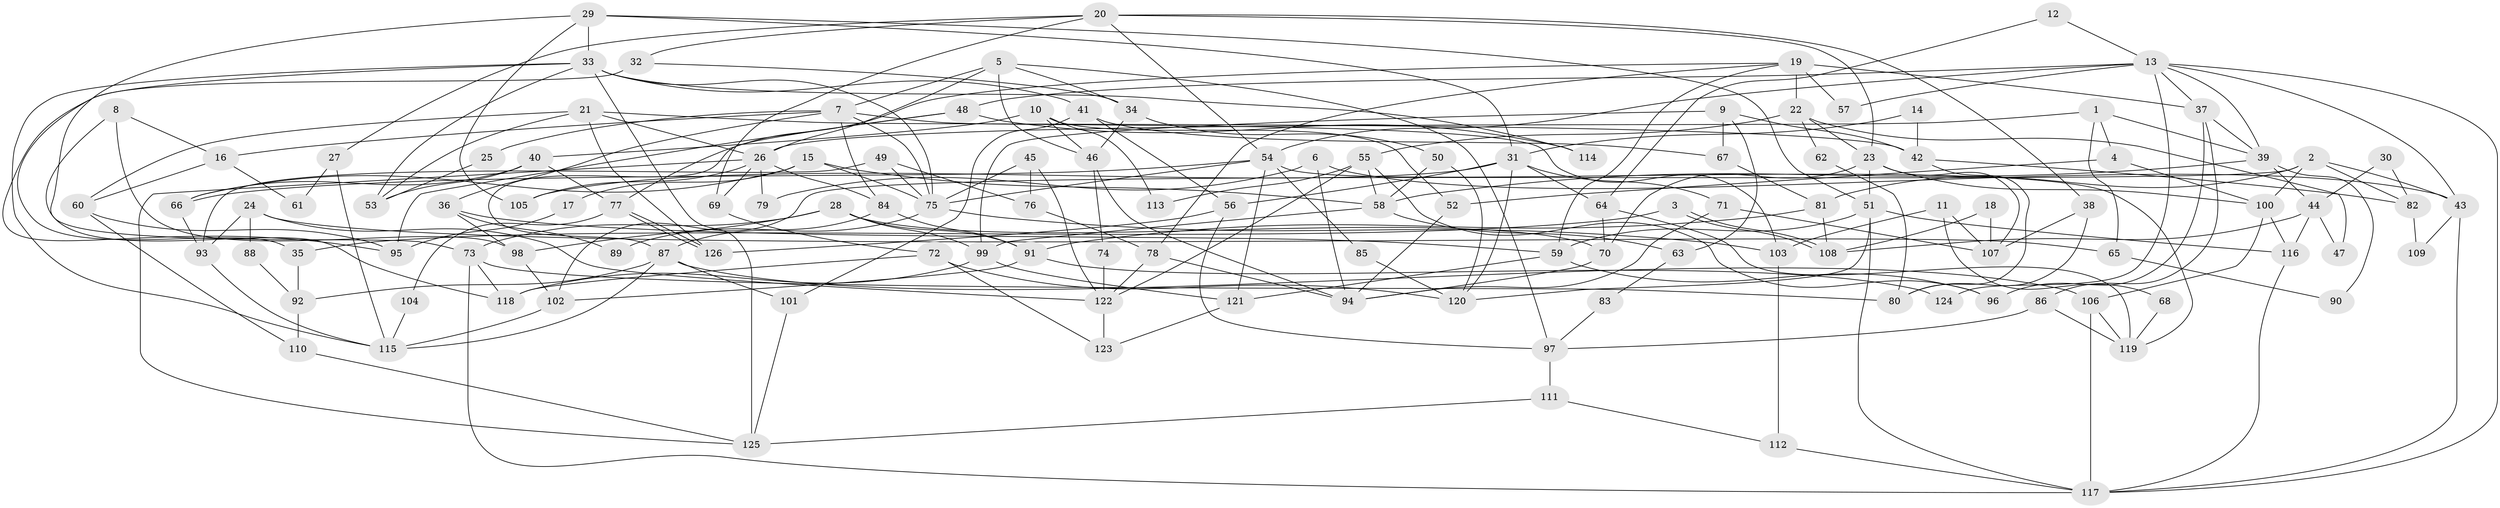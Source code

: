 // coarse degree distribution, {5: 0.0963855421686747, 7: 0.13253012048192772, 3: 0.13253012048192772, 4: 0.18072289156626506, 6: 0.14457831325301204, 2: 0.1927710843373494, 11: 0.024096385542168676, 8: 0.060240963855421686, 9: 0.024096385542168676, 10: 0.012048192771084338}
// Generated by graph-tools (version 1.1) at 2025/52/02/27/25 19:52:08]
// undirected, 126 vertices, 252 edges
graph export_dot {
graph [start="1"]
  node [color=gray90,style=filled];
  1;
  2;
  3;
  4;
  5;
  6;
  7;
  8;
  9;
  10;
  11;
  12;
  13;
  14;
  15;
  16;
  17;
  18;
  19;
  20;
  21;
  22;
  23;
  24;
  25;
  26;
  27;
  28;
  29;
  30;
  31;
  32;
  33;
  34;
  35;
  36;
  37;
  38;
  39;
  40;
  41;
  42;
  43;
  44;
  45;
  46;
  47;
  48;
  49;
  50;
  51;
  52;
  53;
  54;
  55;
  56;
  57;
  58;
  59;
  60;
  61;
  62;
  63;
  64;
  65;
  66;
  67;
  68;
  69;
  70;
  71;
  72;
  73;
  74;
  75;
  76;
  77;
  78;
  79;
  80;
  81;
  82;
  83;
  84;
  85;
  86;
  87;
  88;
  89;
  90;
  91;
  92;
  93;
  94;
  95;
  96;
  97;
  98;
  99;
  100;
  101;
  102;
  103;
  104;
  105;
  106;
  107;
  108;
  109;
  110;
  111;
  112;
  113;
  114;
  115;
  116;
  117;
  118;
  119;
  120;
  121;
  122;
  123;
  124;
  125;
  126;
  1 -- 26;
  1 -- 39;
  1 -- 4;
  1 -- 65;
  2 -- 81;
  2 -- 102;
  2 -- 43;
  2 -- 82;
  2 -- 100;
  3 -- 35;
  3 -- 108;
  3 -- 108;
  4 -- 100;
  4 -- 52;
  5 -- 34;
  5 -- 97;
  5 -- 7;
  5 -- 26;
  5 -- 46;
  6 -- 94;
  6 -- 43;
  6 -- 79;
  7 -- 75;
  7 -- 16;
  7 -- 25;
  7 -- 36;
  7 -- 84;
  7 -- 103;
  8 -- 98;
  8 -- 118;
  8 -- 16;
  9 -- 42;
  9 -- 99;
  9 -- 63;
  9 -- 67;
  10 -- 46;
  10 -- 40;
  10 -- 52;
  10 -- 113;
  11 -- 103;
  11 -- 107;
  11 -- 68;
  12 -- 64;
  12 -- 13;
  13 -- 117;
  13 -- 43;
  13 -- 37;
  13 -- 39;
  13 -- 48;
  13 -- 54;
  13 -- 57;
  13 -- 124;
  14 -- 42;
  14 -- 31;
  15 -- 58;
  15 -- 75;
  15 -- 17;
  15 -- 66;
  16 -- 60;
  16 -- 61;
  17 -- 95;
  18 -- 107;
  18 -- 108;
  19 -- 59;
  19 -- 22;
  19 -- 37;
  19 -- 57;
  19 -- 77;
  19 -- 78;
  20 -- 23;
  20 -- 54;
  20 -- 27;
  20 -- 32;
  20 -- 38;
  20 -- 69;
  21 -- 53;
  21 -- 126;
  21 -- 26;
  21 -- 42;
  21 -- 60;
  22 -- 55;
  22 -- 23;
  22 -- 47;
  22 -- 62;
  23 -- 70;
  23 -- 51;
  23 -- 100;
  23 -- 107;
  24 -- 122;
  24 -- 93;
  24 -- 65;
  24 -- 88;
  25 -- 53;
  26 -- 69;
  26 -- 79;
  26 -- 84;
  26 -- 105;
  26 -- 125;
  27 -- 115;
  27 -- 61;
  28 -- 98;
  28 -- 99;
  28 -- 70;
  28 -- 73;
  28 -- 91;
  29 -- 33;
  29 -- 51;
  29 -- 31;
  29 -- 73;
  29 -- 105;
  30 -- 82;
  30 -- 44;
  31 -- 105;
  31 -- 56;
  31 -- 64;
  31 -- 71;
  31 -- 120;
  32 -- 34;
  32 -- 35;
  33 -- 75;
  33 -- 95;
  33 -- 41;
  33 -- 53;
  33 -- 114;
  33 -- 115;
  33 -- 125;
  34 -- 46;
  34 -- 50;
  35 -- 92;
  36 -- 59;
  36 -- 89;
  36 -- 98;
  37 -- 39;
  37 -- 86;
  37 -- 96;
  38 -- 107;
  38 -- 80;
  39 -- 44;
  39 -- 58;
  39 -- 90;
  40 -- 66;
  40 -- 77;
  40 -- 53;
  41 -- 101;
  41 -- 56;
  41 -- 67;
  42 -- 80;
  42 -- 82;
  43 -- 117;
  43 -- 109;
  44 -- 108;
  44 -- 47;
  44 -- 116;
  45 -- 75;
  45 -- 122;
  45 -- 76;
  46 -- 94;
  46 -- 74;
  48 -- 87;
  48 -- 95;
  48 -- 114;
  49 -- 76;
  49 -- 75;
  49 -- 93;
  50 -- 58;
  50 -- 120;
  51 -- 117;
  51 -- 116;
  51 -- 59;
  51 -- 120;
  52 -- 94;
  54 -- 66;
  54 -- 75;
  54 -- 85;
  54 -- 119;
  54 -- 121;
  55 -- 96;
  55 -- 122;
  55 -- 58;
  55 -- 113;
  56 -- 97;
  56 -- 126;
  58 -- 63;
  58 -- 99;
  59 -- 121;
  59 -- 96;
  60 -- 95;
  60 -- 110;
  62 -- 80;
  63 -- 83;
  64 -- 119;
  64 -- 70;
  65 -- 90;
  66 -- 93;
  67 -- 81;
  68 -- 119;
  69 -- 72;
  70 -- 94;
  71 -- 94;
  71 -- 107;
  72 -- 120;
  72 -- 118;
  72 -- 123;
  73 -- 80;
  73 -- 117;
  73 -- 118;
  74 -- 122;
  75 -- 103;
  75 -- 89;
  76 -- 78;
  77 -- 126;
  77 -- 126;
  77 -- 104;
  78 -- 94;
  78 -- 122;
  81 -- 91;
  81 -- 108;
  82 -- 109;
  83 -- 97;
  84 -- 87;
  84 -- 91;
  85 -- 120;
  86 -- 119;
  86 -- 97;
  87 -- 106;
  87 -- 92;
  87 -- 101;
  87 -- 115;
  88 -- 92;
  91 -- 102;
  91 -- 124;
  92 -- 110;
  93 -- 115;
  97 -- 111;
  98 -- 102;
  99 -- 118;
  99 -- 121;
  100 -- 106;
  100 -- 116;
  101 -- 125;
  102 -- 115;
  103 -- 112;
  104 -- 115;
  106 -- 117;
  106 -- 119;
  110 -- 125;
  111 -- 125;
  111 -- 112;
  112 -- 117;
  116 -- 117;
  121 -- 123;
  122 -- 123;
}
